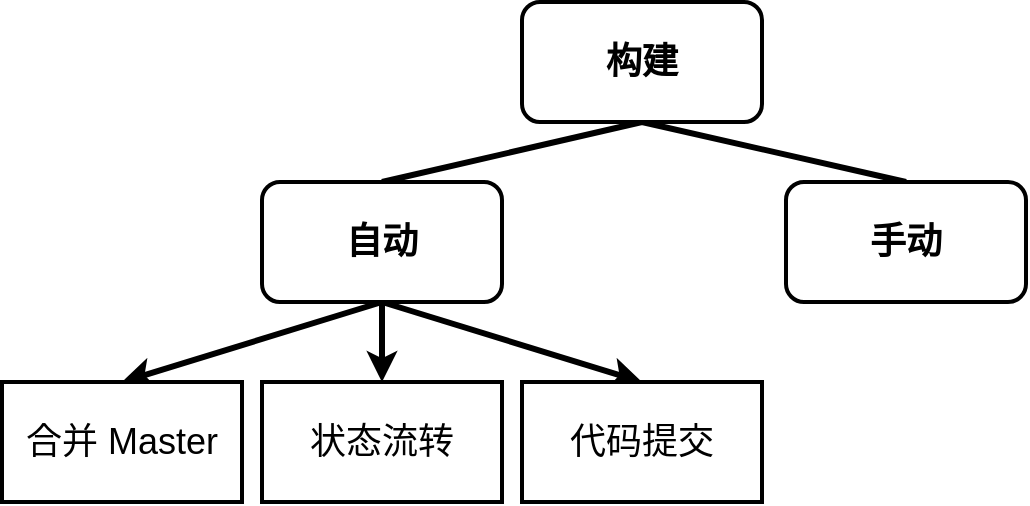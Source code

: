 <mxfile version="18.0.5" type="github">
  <diagram id="OAQBumTCi4VNMYvm5W2r" name="第 1 页">
    <mxGraphModel dx="2066" dy="1129" grid="1" gridSize="10" guides="1" tooltips="1" connect="1" arrows="1" fold="1" page="1" pageScale="1" pageWidth="827" pageHeight="1169" math="0" shadow="0">
      <root>
        <mxCell id="0" />
        <mxCell id="1" parent="0" />
        <mxCell id="h8ZU28KvVE-qXobPjvcc-4" style="rounded=0;orthogonalLoop=1;jettySize=auto;html=1;exitX=0.5;exitY=1;exitDx=0;exitDy=0;fontSize=18;entryX=0.5;entryY=0;entryDx=0;entryDy=0;strokeWidth=3;endArrow=none;endFill=0;" edge="1" parent="1" source="h8ZU28KvVE-qXobPjvcc-1" target="h8ZU28KvVE-qXobPjvcc-2">
          <mxGeometry relative="1" as="geometry" />
        </mxCell>
        <mxCell id="h8ZU28KvVE-qXobPjvcc-5" style="rounded=0;orthogonalLoop=1;jettySize=auto;html=1;exitX=0.5;exitY=1;exitDx=0;exitDy=0;fontSize=18;entryX=0.5;entryY=0;entryDx=0;entryDy=0;strokeWidth=3;endArrow=none;endFill=0;" edge="1" parent="1" source="h8ZU28KvVE-qXobPjvcc-1" target="h8ZU28KvVE-qXobPjvcc-3">
          <mxGeometry relative="1" as="geometry" />
        </mxCell>
        <mxCell id="h8ZU28KvVE-qXobPjvcc-1" value="&lt;b&gt;&lt;font style=&quot;font-size: 18px;&quot;&gt;构建&lt;/font&gt;&lt;/b&gt;" style="rounded=1;whiteSpace=wrap;html=1;strokeWidth=2;" vertex="1" parent="1">
          <mxGeometry x="310" y="100" width="120" height="60" as="geometry" />
        </mxCell>
        <mxCell id="h8ZU28KvVE-qXobPjvcc-6" style="rounded=0;orthogonalLoop=1;jettySize=auto;html=1;exitX=0.5;exitY=1;exitDx=0;exitDy=0;fontSize=18;entryX=0.5;entryY=0;entryDx=0;entryDy=0;strokeWidth=3;" edge="1" parent="1" source="h8ZU28KvVE-qXobPjvcc-2" target="h8ZU28KvVE-qXobPjvcc-7">
          <mxGeometry relative="1" as="geometry">
            <mxPoint x="70" y="320" as="targetPoint" />
          </mxGeometry>
        </mxCell>
        <mxCell id="h8ZU28KvVE-qXobPjvcc-10" style="edgeStyle=none;rounded=0;orthogonalLoop=1;jettySize=auto;html=1;exitX=0.5;exitY=1;exitDx=0;exitDy=0;entryX=0.5;entryY=0;entryDx=0;entryDy=0;fontSize=18;strokeWidth=3;" edge="1" parent="1" source="h8ZU28KvVE-qXobPjvcc-2" target="h8ZU28KvVE-qXobPjvcc-8">
          <mxGeometry relative="1" as="geometry" />
        </mxCell>
        <mxCell id="h8ZU28KvVE-qXobPjvcc-11" style="edgeStyle=none;rounded=0;orthogonalLoop=1;jettySize=auto;html=1;exitX=0.5;exitY=1;exitDx=0;exitDy=0;entryX=0.5;entryY=0;entryDx=0;entryDy=0;fontSize=18;strokeWidth=3;" edge="1" parent="1" source="h8ZU28KvVE-qXobPjvcc-2" target="h8ZU28KvVE-qXobPjvcc-9">
          <mxGeometry relative="1" as="geometry" />
        </mxCell>
        <mxCell id="h8ZU28KvVE-qXobPjvcc-2" value="&lt;b&gt;&lt;font style=&quot;font-size: 18px;&quot;&gt;自动&lt;/font&gt;&lt;/b&gt;" style="rounded=1;whiteSpace=wrap;html=1;strokeWidth=2;" vertex="1" parent="1">
          <mxGeometry x="180" y="190" width="120" height="60" as="geometry" />
        </mxCell>
        <mxCell id="h8ZU28KvVE-qXobPjvcc-3" value="&lt;span style=&quot;font-size: 18px;&quot;&gt;&lt;b&gt;手动&lt;/b&gt;&lt;/span&gt;" style="rounded=1;whiteSpace=wrap;html=1;strokeWidth=2;" vertex="1" parent="1">
          <mxGeometry x="442" y="190" width="120" height="60" as="geometry" />
        </mxCell>
        <mxCell id="h8ZU28KvVE-qXobPjvcc-7" value="合并 Master" style="whiteSpace=wrap;html=1;fontSize=18;strokeWidth=2;" vertex="1" parent="1">
          <mxGeometry x="50" y="290" width="120" height="60" as="geometry" />
        </mxCell>
        <mxCell id="h8ZU28KvVE-qXobPjvcc-8" value="状态流转" style="whiteSpace=wrap;html=1;fontSize=18;strokeWidth=2;" vertex="1" parent="1">
          <mxGeometry x="180" y="290" width="120" height="60" as="geometry" />
        </mxCell>
        <mxCell id="h8ZU28KvVE-qXobPjvcc-9" value="代码提交" style="whiteSpace=wrap;html=1;fontSize=18;strokeWidth=2;" vertex="1" parent="1">
          <mxGeometry x="310" y="290" width="120" height="60" as="geometry" />
        </mxCell>
      </root>
    </mxGraphModel>
  </diagram>
</mxfile>
